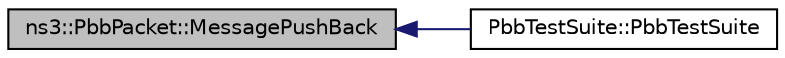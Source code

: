 digraph "ns3::PbbPacket::MessagePushBack"
{
  edge [fontname="Helvetica",fontsize="10",labelfontname="Helvetica",labelfontsize="10"];
  node [fontname="Helvetica",fontsize="10",shape=record];
  rankdir="LR";
  Node1 [label="ns3::PbbPacket::MessagePushBack",height=0.2,width=0.4,color="black", fillcolor="grey75", style="filled", fontcolor="black"];
  Node1 -> Node2 [dir="back",color="midnightblue",fontsize="10",style="solid"];
  Node2 [label="PbbTestSuite::PbbTestSuite",height=0.2,width=0.4,color="black", fillcolor="white", style="filled",URL="$d8/d00/classPbbTestSuite.html#accf2ac0c93fc17ab488c419367b76590"];
}
